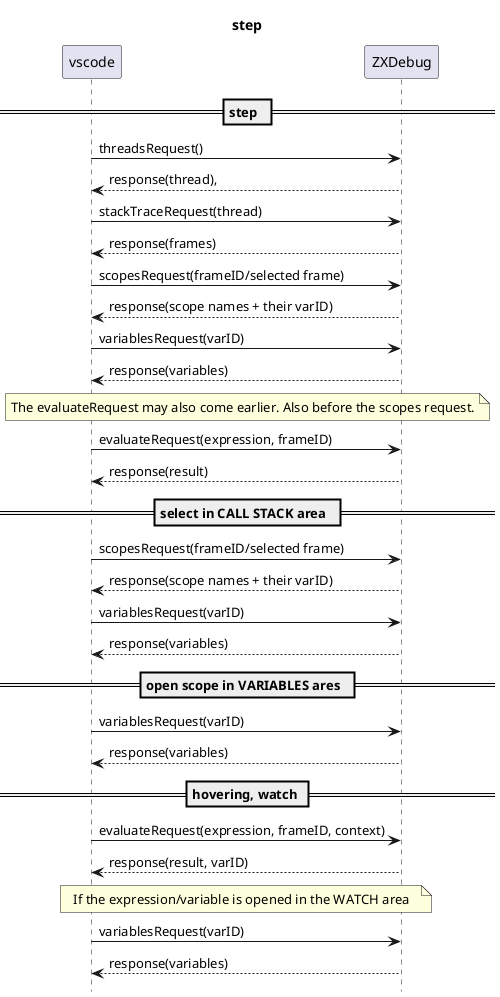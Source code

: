 @startuml

title step

hide footbox


participant vscode
participant ZXDebug
'participant ZXSocket as "Zesarux\nSocket"

== step  ==

vscode -> ZXDebug: threadsRequest()
vscode <-- ZXDebug: response(thread)‚

vscode -> ZXDebug: stackTraceRequest(thread)
vscode <-- ZXDebug: response(frames)

vscode -> ZXDebug: scopesRequest(frameID/selected frame)
vscode <-- ZXDebug: response(scope names + their varID)

vscode -> ZXDebug: variablesRequest(varID)
vscode <-- ZXDebug: response(variables)

note over vscode, ZXDebug: The evaluateRequest may also come earlier. Also before the scopes request.
vscode -> ZXDebug: evaluateRequest(expression, frameID)
vscode <-- ZXDebug: response(result)

== select in CALL STACK area  ==

vscode -> ZXDebug: scopesRequest(frameID/selected frame)
vscode <-- ZXDebug: response(scope names + their varID)

vscode -> ZXDebug: variablesRequest(varID)
vscode <-- ZXDebug: response(variables)


== open scope in VARIABLES ares  ==

vscode -> ZXDebug: variablesRequest(varID)
vscode <-- ZXDebug: response(variables)


== hovering, watch ==

vscode -> ZXDebug: evaluateRequest(expression, frameID, context)
vscode <-- ZXDebug: response(result, varID)

note over vscode, ZXDebug: If the expression/variable is opened in the WATCH area

vscode -> ZXDebug: variablesRequest(varID)
vscode <-- ZXDebug: response(variables)




@enduml
